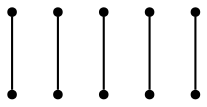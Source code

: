 graph {
  node [shape=point,comment="{\"directed\":false,\"doi\":\"10.1007/978-3-540-31843-9_19\",\"figure\":\"7 (3)\"}"]

  v0 [pos="1218.354801053779,873.0816968282061"]
  v1 [pos="1252.4673691860464,924.4753964742022"]
  v2 [pos="1162.6380950218022,904.3671099344888"]
  v3 [pos="1196.7527934229652,955.762907663981"]
  v4 [pos="1098.5282567223837,914.2879613240557"]
  v5 [pos="1132.6429551235465,965.6827418009439"]
  v6 [pos="1036.708489280523,1068.4296099344888"]
  v7 [pos="1070.8210733103197,1119.8233095804849"]
  v8 [pos="926.0399391351743,1071.4816856384275"]
  v9 [pos="960.1536041969476,1122.8753852844236"]

  v0 -- v1 [id="-1",pos="1218.354801053779,873.0816968282061 1252.4673691860464,924.4753964742022 1252.4673691860464,924.4753964742022 1252.4673691860464,924.4753964742022"]
  v2 -- v3 [id="-2",pos="1162.6380950218022,904.3671099344888 1196.7527934229652,955.762907663981 1196.7527934229652,955.762907663981 1196.7527934229652,955.762907663981"]
  v8 -- v9 [id="-3",pos="926.0399391351743,1071.4816856384275 960.1536041969476,1122.8753852844236 960.1536041969476,1122.8753852844236 960.1536041969476,1122.8753852844236"]
  v6 -- v7 [id="-4",pos="1036.708489280523,1068.4296099344888 1070.8210733103197,1119.8233095804849 1070.8210733103197,1119.8233095804849 1070.8210733103197,1119.8233095804849"]
  v4 -- v5 [id="-5",pos="1098.5282567223837,914.2879613240557 1132.6429551235465,965.6827418009439 1132.6429551235465,965.6827418009439 1132.6429551235465,965.6827418009439"]
}